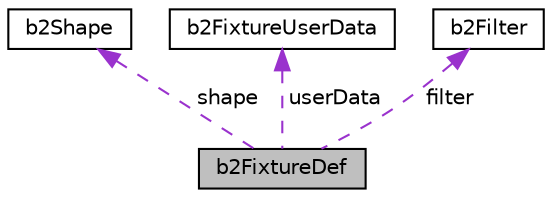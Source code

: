 digraph "b2FixtureDef"
{
 // LATEX_PDF_SIZE
  edge [fontname="Helvetica",fontsize="10",labelfontname="Helvetica",labelfontsize="10"];
  node [fontname="Helvetica",fontsize="10",shape=record];
  Node1 [label="b2FixtureDef",height=0.2,width=0.4,color="black", fillcolor="grey75", style="filled", fontcolor="black",tooltip=" "];
  Node2 -> Node1 [dir="back",color="darkorchid3",fontsize="10",style="dashed",label=" shape" ,fontname="Helvetica"];
  Node2 [label="b2Shape",height=0.2,width=0.4,color="black", fillcolor="white", style="filled",URL="$classb2Shape.html",tooltip=" "];
  Node3 -> Node1 [dir="back",color="darkorchid3",fontsize="10",style="dashed",label=" userData" ,fontname="Helvetica"];
  Node3 [label="b2FixtureUserData",height=0.2,width=0.4,color="black", fillcolor="white", style="filled",URL="$structb2FixtureUserData.html",tooltip="You can define this to inject whatever data you want in b2Fixture."];
  Node4 -> Node1 [dir="back",color="darkorchid3",fontsize="10",style="dashed",label=" filter" ,fontname="Helvetica"];
  Node4 [label="b2Filter",height=0.2,width=0.4,color="black", fillcolor="white", style="filled",URL="$structb2Filter.html",tooltip="This holds contact filtering data."];
}
